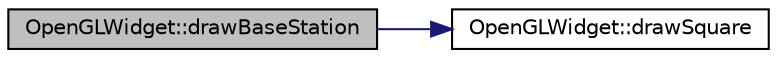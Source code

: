 digraph "OpenGLWidget::drawBaseStation"
{
 // LATEX_PDF_SIZE
  edge [fontname="Helvetica",fontsize="10",labelfontname="Helvetica",labelfontsize="10"];
  node [fontname="Helvetica",fontsize="10",shape=record];
  rankdir="LR";
  Node1 [label="OpenGLWidget::drawBaseStation",height=0.2,width=0.4,color="black", fillcolor="grey75", style="filled", fontcolor="black",tooltip=" "];
  Node1 -> Node2 [color="midnightblue",fontsize="10",style="solid",fontname="Helvetica"];
  Node2 [label="OpenGLWidget::drawSquare",height=0.2,width=0.4,color="black", fillcolor="white", style="filled",URL="$classOpenGLWidget.html#a9152ff79b007a48101864691bd01281c",tooltip=" "];
}
